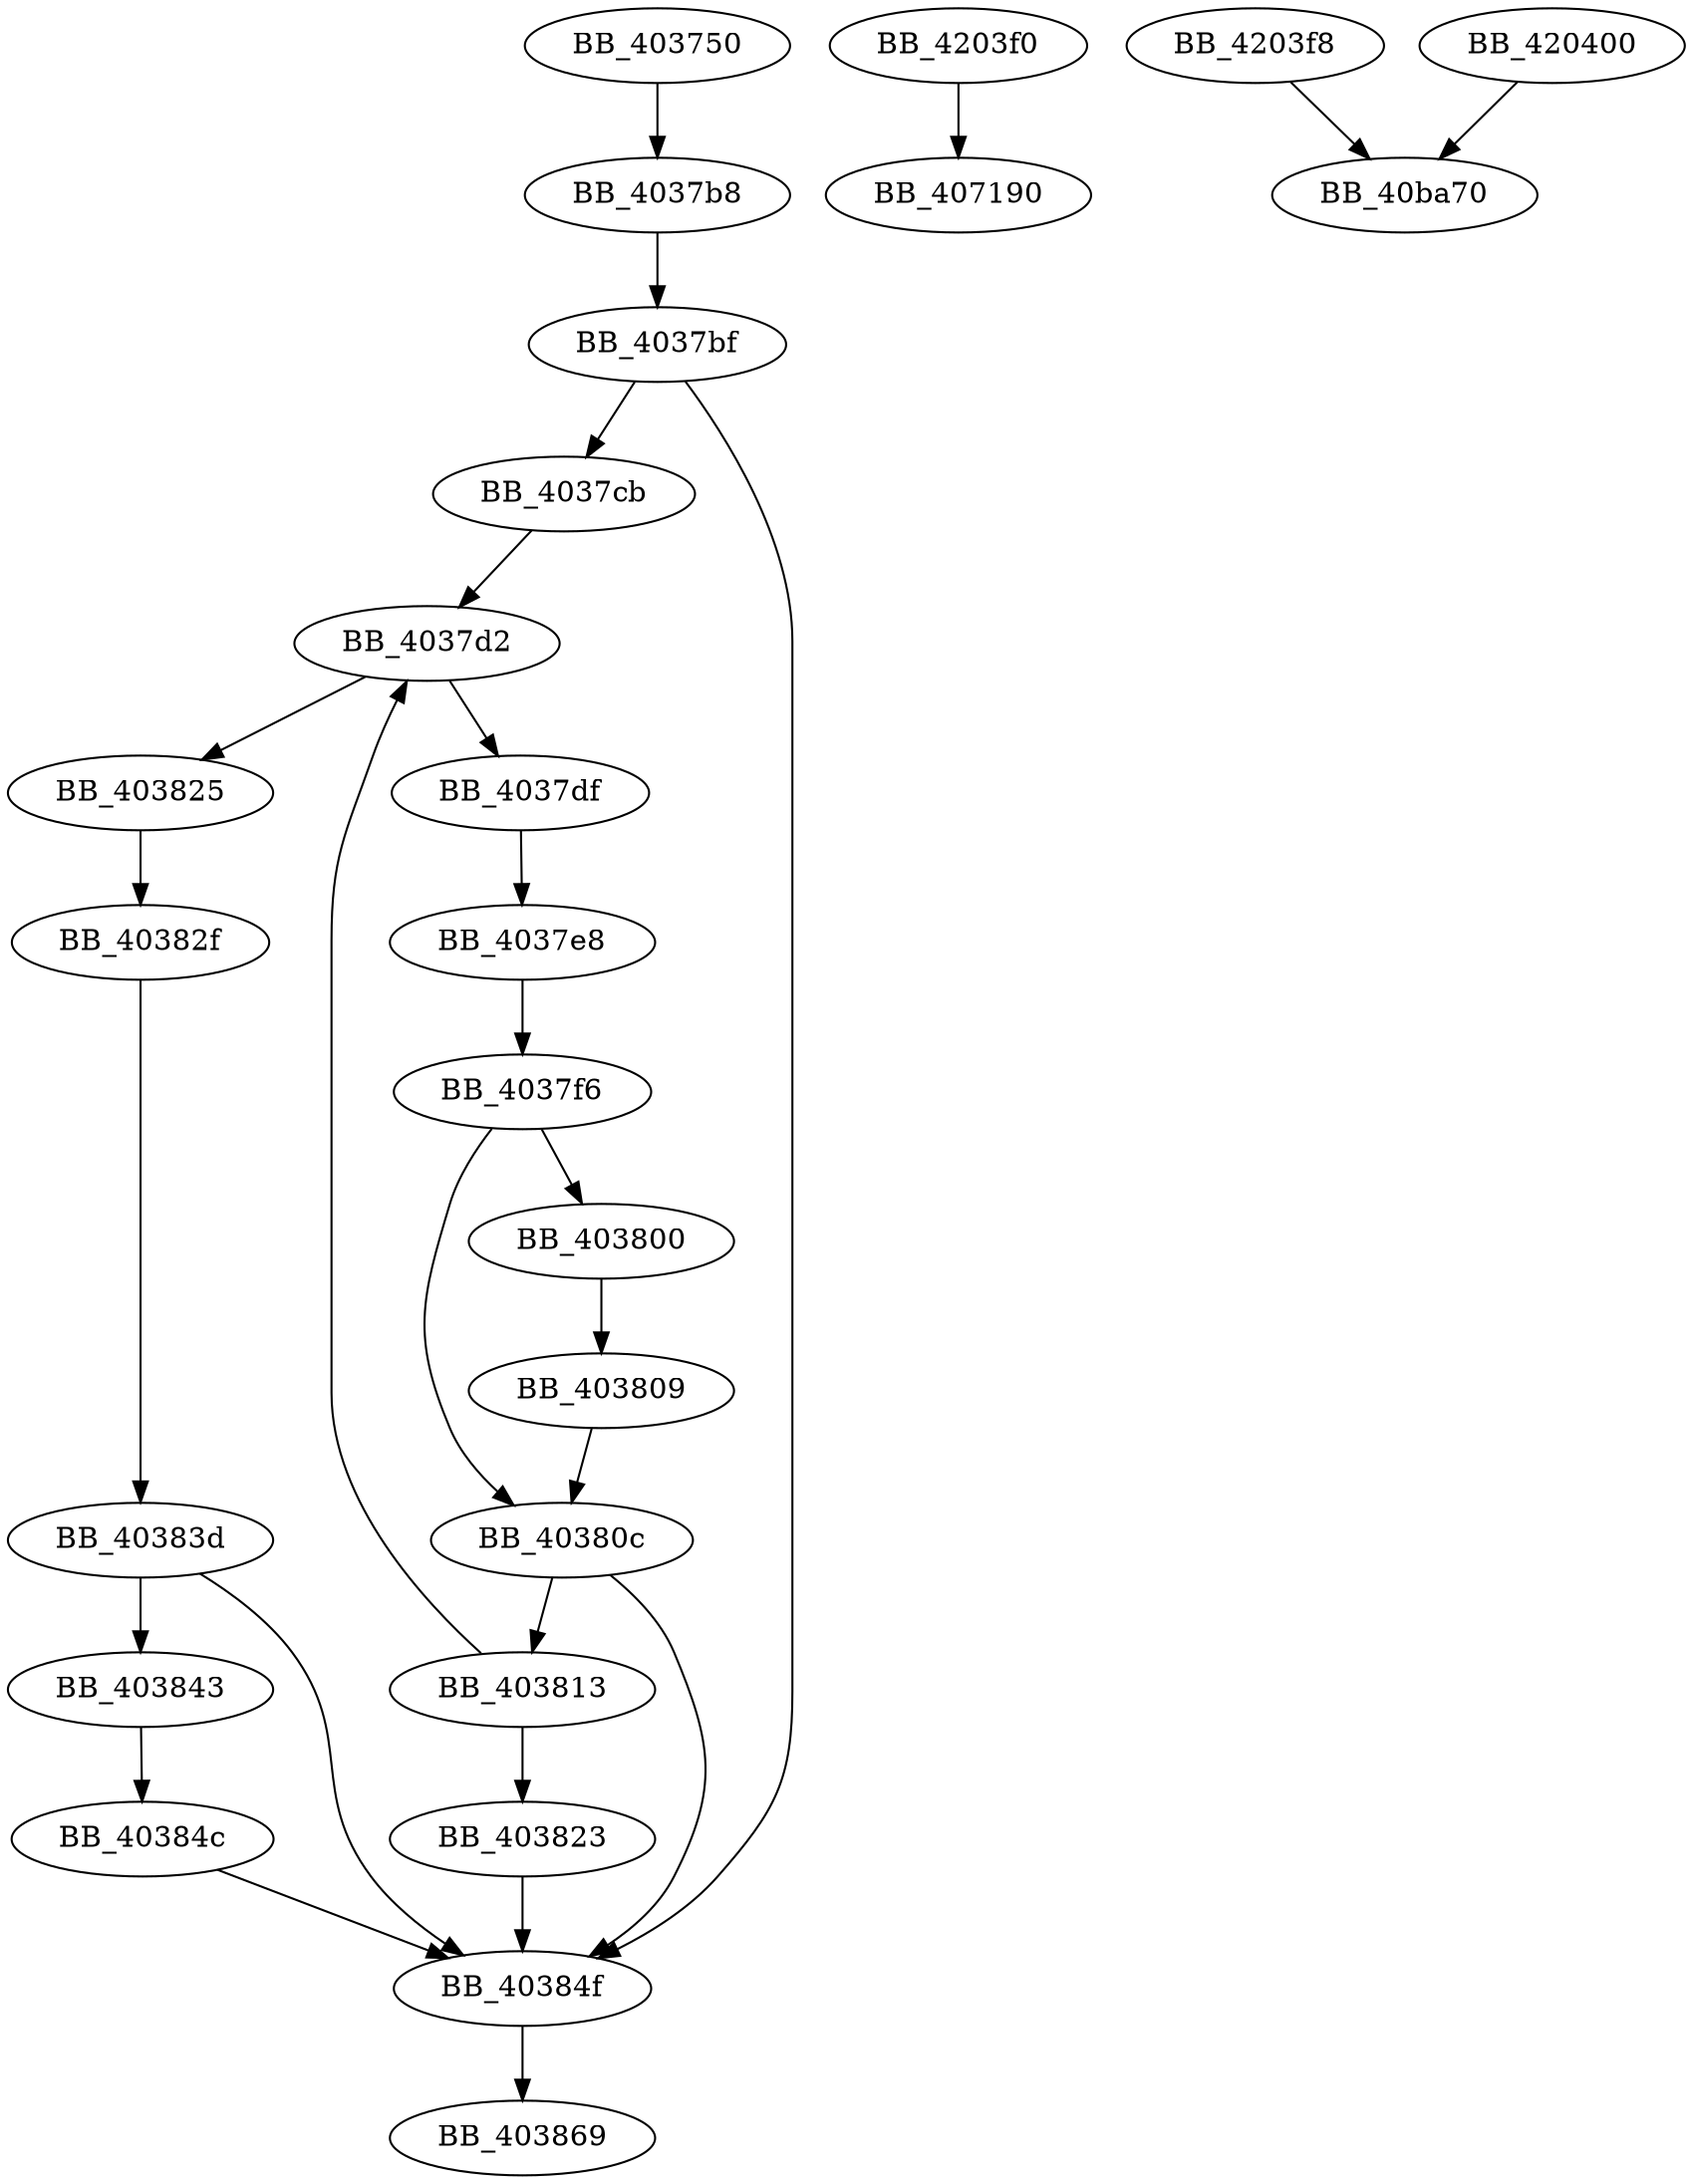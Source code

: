 DiGraph sub_403750{
BB_403750->BB_4037b8
BB_4037b8->BB_4037bf
BB_4037bf->BB_4037cb
BB_4037bf->BB_40384f
BB_4037cb->BB_4037d2
BB_4037d2->BB_4037df
BB_4037d2->BB_403825
BB_4037df->BB_4037e8
BB_4037e8->BB_4037f6
BB_4037f6->BB_403800
BB_4037f6->BB_40380c
BB_403800->BB_403809
BB_403809->BB_40380c
BB_40380c->BB_403813
BB_40380c->BB_40384f
BB_403813->BB_4037d2
BB_403813->BB_403823
BB_403823->BB_40384f
BB_403825->BB_40382f
BB_40382f->BB_40383d
BB_40383d->BB_403843
BB_40383d->BB_40384f
BB_403843->BB_40384c
BB_40384c->BB_40384f
BB_40384f->BB_403869
BB_4203f0->BB_407190
BB_4203f8->BB_40ba70
BB_420400->BB_40ba70
}
